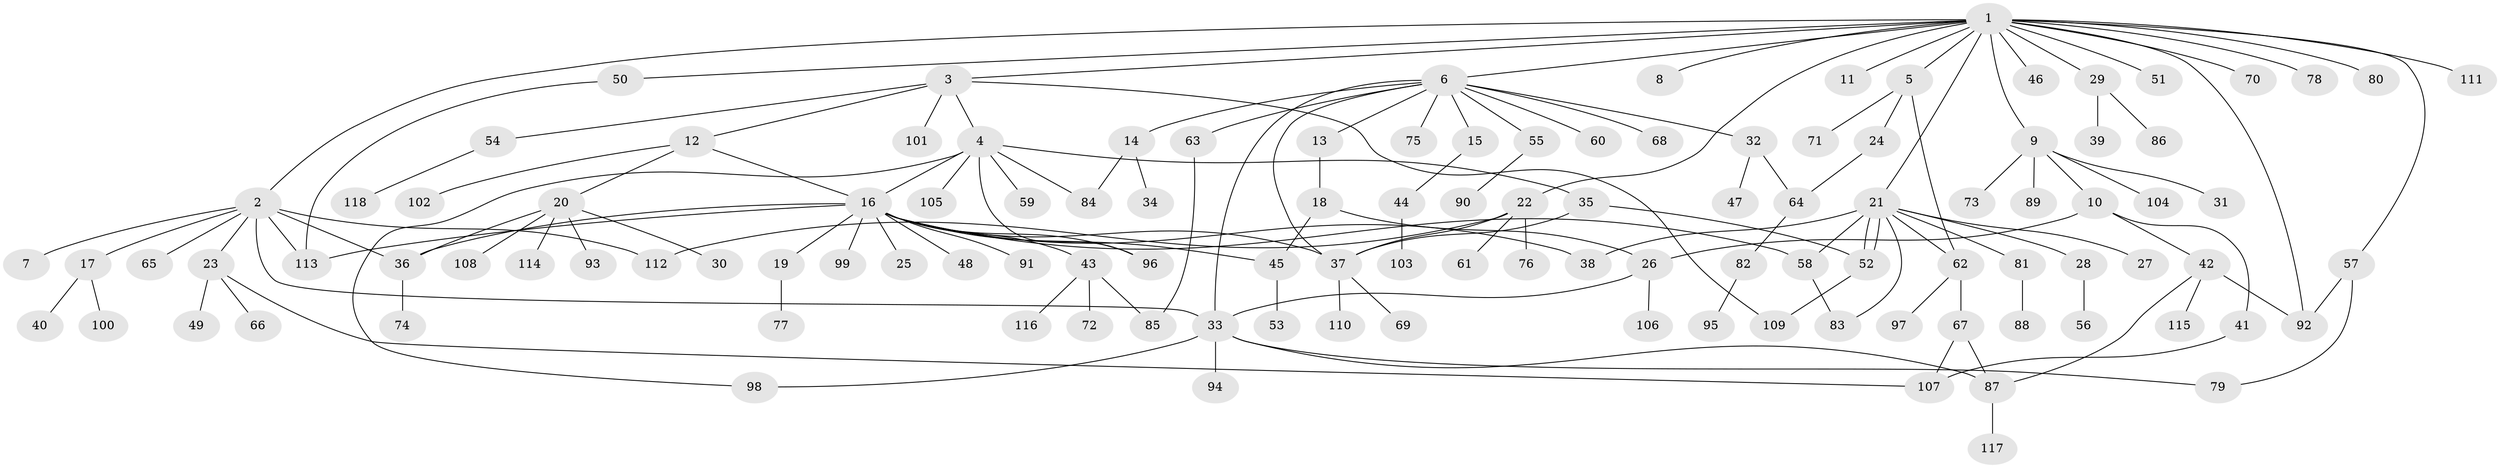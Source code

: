 // coarse degree distribution, {11: 0.027777777777777776, 7: 0.08333333333333333, 6: 0.05555555555555555, 4: 0.08333333333333333, 3: 0.25, 2: 0.2222222222222222, 5: 0.027777777777777776, 8: 0.027777777777777776, 1: 0.2222222222222222}
// Generated by graph-tools (version 1.1) at 2025/50/03/04/25 22:50:14]
// undirected, 118 vertices, 149 edges
graph export_dot {
  node [color=gray90,style=filled];
  1;
  2;
  3;
  4;
  5;
  6;
  7;
  8;
  9;
  10;
  11;
  12;
  13;
  14;
  15;
  16;
  17;
  18;
  19;
  20;
  21;
  22;
  23;
  24;
  25;
  26;
  27;
  28;
  29;
  30;
  31;
  32;
  33;
  34;
  35;
  36;
  37;
  38;
  39;
  40;
  41;
  42;
  43;
  44;
  45;
  46;
  47;
  48;
  49;
  50;
  51;
  52;
  53;
  54;
  55;
  56;
  57;
  58;
  59;
  60;
  61;
  62;
  63;
  64;
  65;
  66;
  67;
  68;
  69;
  70;
  71;
  72;
  73;
  74;
  75;
  76;
  77;
  78;
  79;
  80;
  81;
  82;
  83;
  84;
  85;
  86;
  87;
  88;
  89;
  90;
  91;
  92;
  93;
  94;
  95;
  96;
  97;
  98;
  99;
  100;
  101;
  102;
  103;
  104;
  105;
  106;
  107;
  108;
  109;
  110;
  111;
  112;
  113;
  114;
  115;
  116;
  117;
  118;
  1 -- 2;
  1 -- 3;
  1 -- 5;
  1 -- 6;
  1 -- 8;
  1 -- 9;
  1 -- 11;
  1 -- 21;
  1 -- 22;
  1 -- 29;
  1 -- 46;
  1 -- 50;
  1 -- 51;
  1 -- 57;
  1 -- 70;
  1 -- 78;
  1 -- 80;
  1 -- 92;
  1 -- 111;
  2 -- 7;
  2 -- 17;
  2 -- 23;
  2 -- 33;
  2 -- 36;
  2 -- 65;
  2 -- 112;
  2 -- 113;
  3 -- 4;
  3 -- 12;
  3 -- 54;
  3 -- 101;
  3 -- 109;
  4 -- 16;
  4 -- 35;
  4 -- 59;
  4 -- 84;
  4 -- 96;
  4 -- 98;
  4 -- 105;
  5 -- 24;
  5 -- 62;
  5 -- 71;
  6 -- 13;
  6 -- 14;
  6 -- 15;
  6 -- 32;
  6 -- 33;
  6 -- 37;
  6 -- 55;
  6 -- 60;
  6 -- 63;
  6 -- 68;
  6 -- 75;
  9 -- 10;
  9 -- 31;
  9 -- 73;
  9 -- 89;
  9 -- 104;
  10 -- 26;
  10 -- 41;
  10 -- 42;
  12 -- 16;
  12 -- 20;
  12 -- 102;
  13 -- 18;
  14 -- 34;
  14 -- 84;
  15 -- 44;
  16 -- 19;
  16 -- 25;
  16 -- 36;
  16 -- 37;
  16 -- 38;
  16 -- 43;
  16 -- 45;
  16 -- 48;
  16 -- 58;
  16 -- 91;
  16 -- 96;
  16 -- 99;
  16 -- 113;
  17 -- 40;
  17 -- 100;
  18 -- 26;
  18 -- 45;
  19 -- 77;
  20 -- 30;
  20 -- 36;
  20 -- 93;
  20 -- 108;
  20 -- 114;
  21 -- 27;
  21 -- 28;
  21 -- 38;
  21 -- 52;
  21 -- 52;
  21 -- 58;
  21 -- 62;
  21 -- 81;
  21 -- 83;
  22 -- 37;
  22 -- 61;
  22 -- 76;
  22 -- 112;
  23 -- 49;
  23 -- 66;
  23 -- 107;
  24 -- 64;
  26 -- 33;
  26 -- 106;
  28 -- 56;
  29 -- 39;
  29 -- 86;
  32 -- 47;
  32 -- 64;
  33 -- 79;
  33 -- 87;
  33 -- 94;
  33 -- 98;
  35 -- 37;
  35 -- 52;
  36 -- 74;
  37 -- 69;
  37 -- 110;
  41 -- 107;
  42 -- 87;
  42 -- 92;
  42 -- 115;
  43 -- 72;
  43 -- 85;
  43 -- 116;
  44 -- 103;
  45 -- 53;
  50 -- 113;
  52 -- 109;
  54 -- 118;
  55 -- 90;
  57 -- 79;
  57 -- 92;
  58 -- 83;
  62 -- 67;
  62 -- 97;
  63 -- 85;
  64 -- 82;
  67 -- 87;
  67 -- 107;
  81 -- 88;
  82 -- 95;
  87 -- 117;
}
